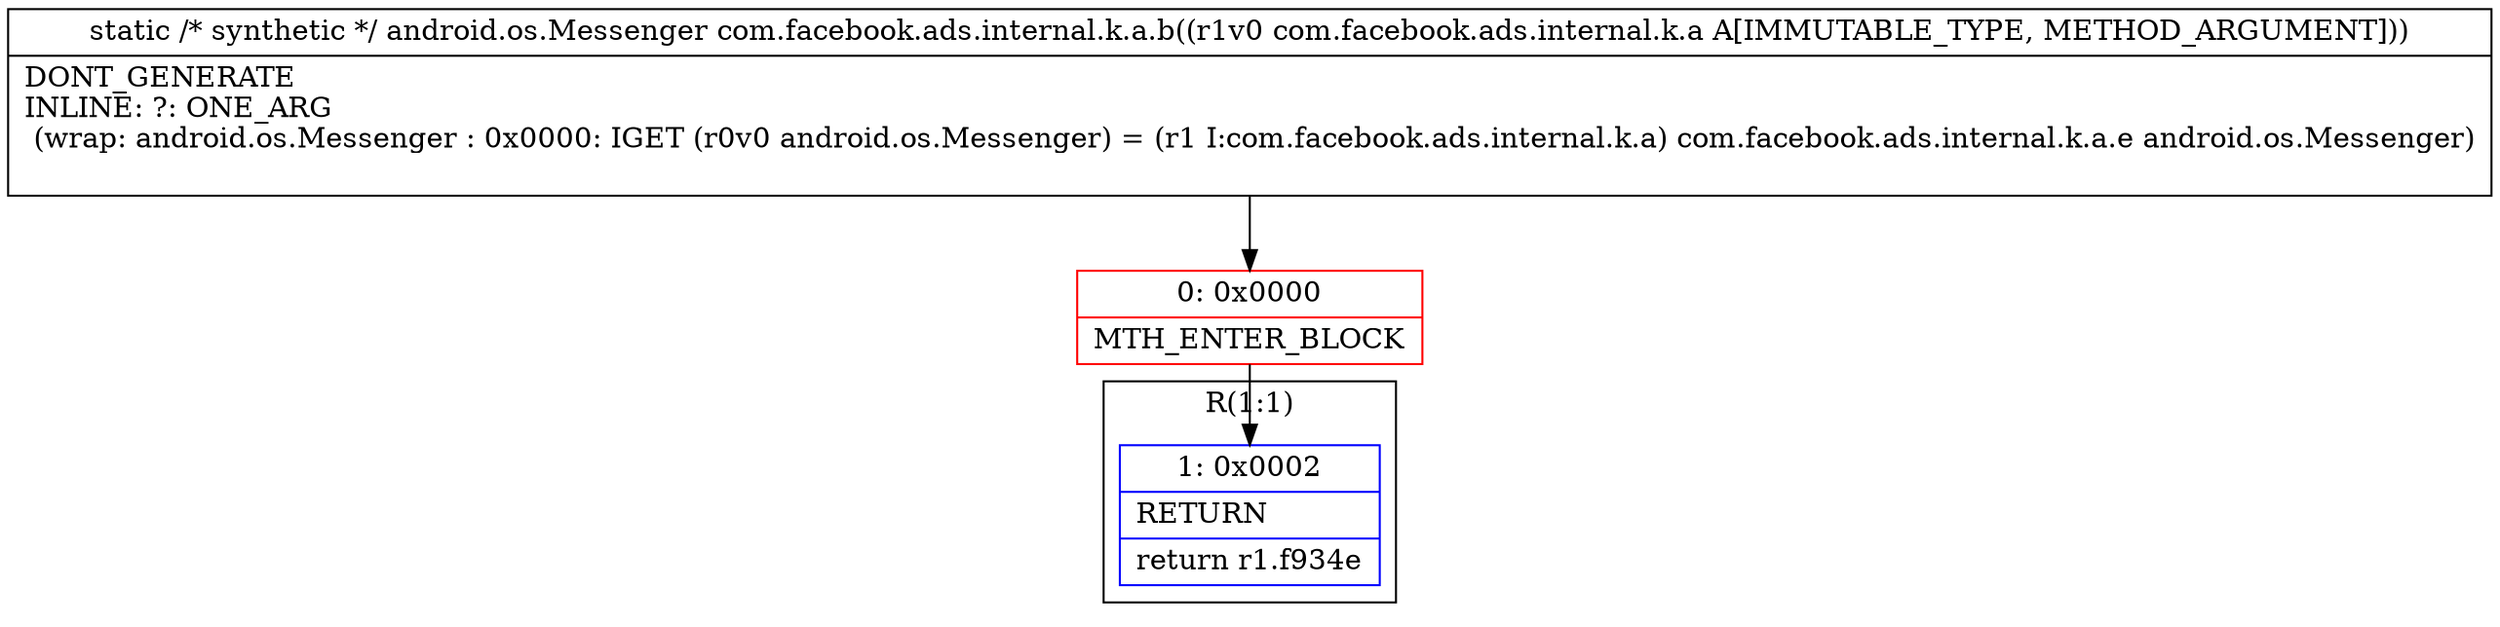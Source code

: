 digraph "CFG forcom.facebook.ads.internal.k.a.b(Lcom\/facebook\/ads\/internal\/k\/a;)Landroid\/os\/Messenger;" {
subgraph cluster_Region_2035583050 {
label = "R(1:1)";
node [shape=record,color=blue];
Node_1 [shape=record,label="{1\:\ 0x0002|RETURN\l|return r1.f934e\l}"];
}
Node_0 [shape=record,color=red,label="{0\:\ 0x0000|MTH_ENTER_BLOCK\l}"];
MethodNode[shape=record,label="{static \/* synthetic *\/ android.os.Messenger com.facebook.ads.internal.k.a.b((r1v0 com.facebook.ads.internal.k.a A[IMMUTABLE_TYPE, METHOD_ARGUMENT]))  | DONT_GENERATE\lINLINE: ?: ONE_ARG  \l  (wrap: android.os.Messenger : 0x0000: IGET  (r0v0 android.os.Messenger) = (r1 I:com.facebook.ads.internal.k.a) com.facebook.ads.internal.k.a.e android.os.Messenger)\l\l}"];
MethodNode -> Node_0;
Node_0 -> Node_1;
}

